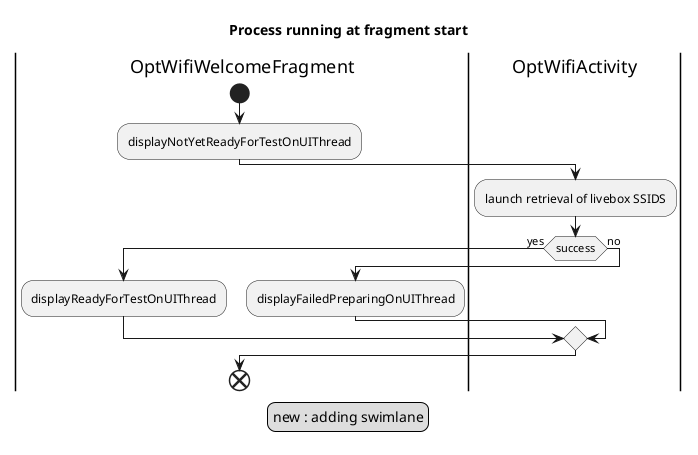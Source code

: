 @startuml
title Process running at fragment start

|OptWifiWelcomeFragment|
start
:displayNotYetReadyForTestOnUIThread;
|OptWifiActivity|
:launch retrieval of livebox SSIDS;
if (success) then (yes)
	|OptWifiWelcomeFragment|
	:displayReadyForTestOnUIThread;
else (no)
	:displayFailedPreparingOnUIThread;
endif
end

	legend
		new : adding swimlane
	endlegend
@enduml